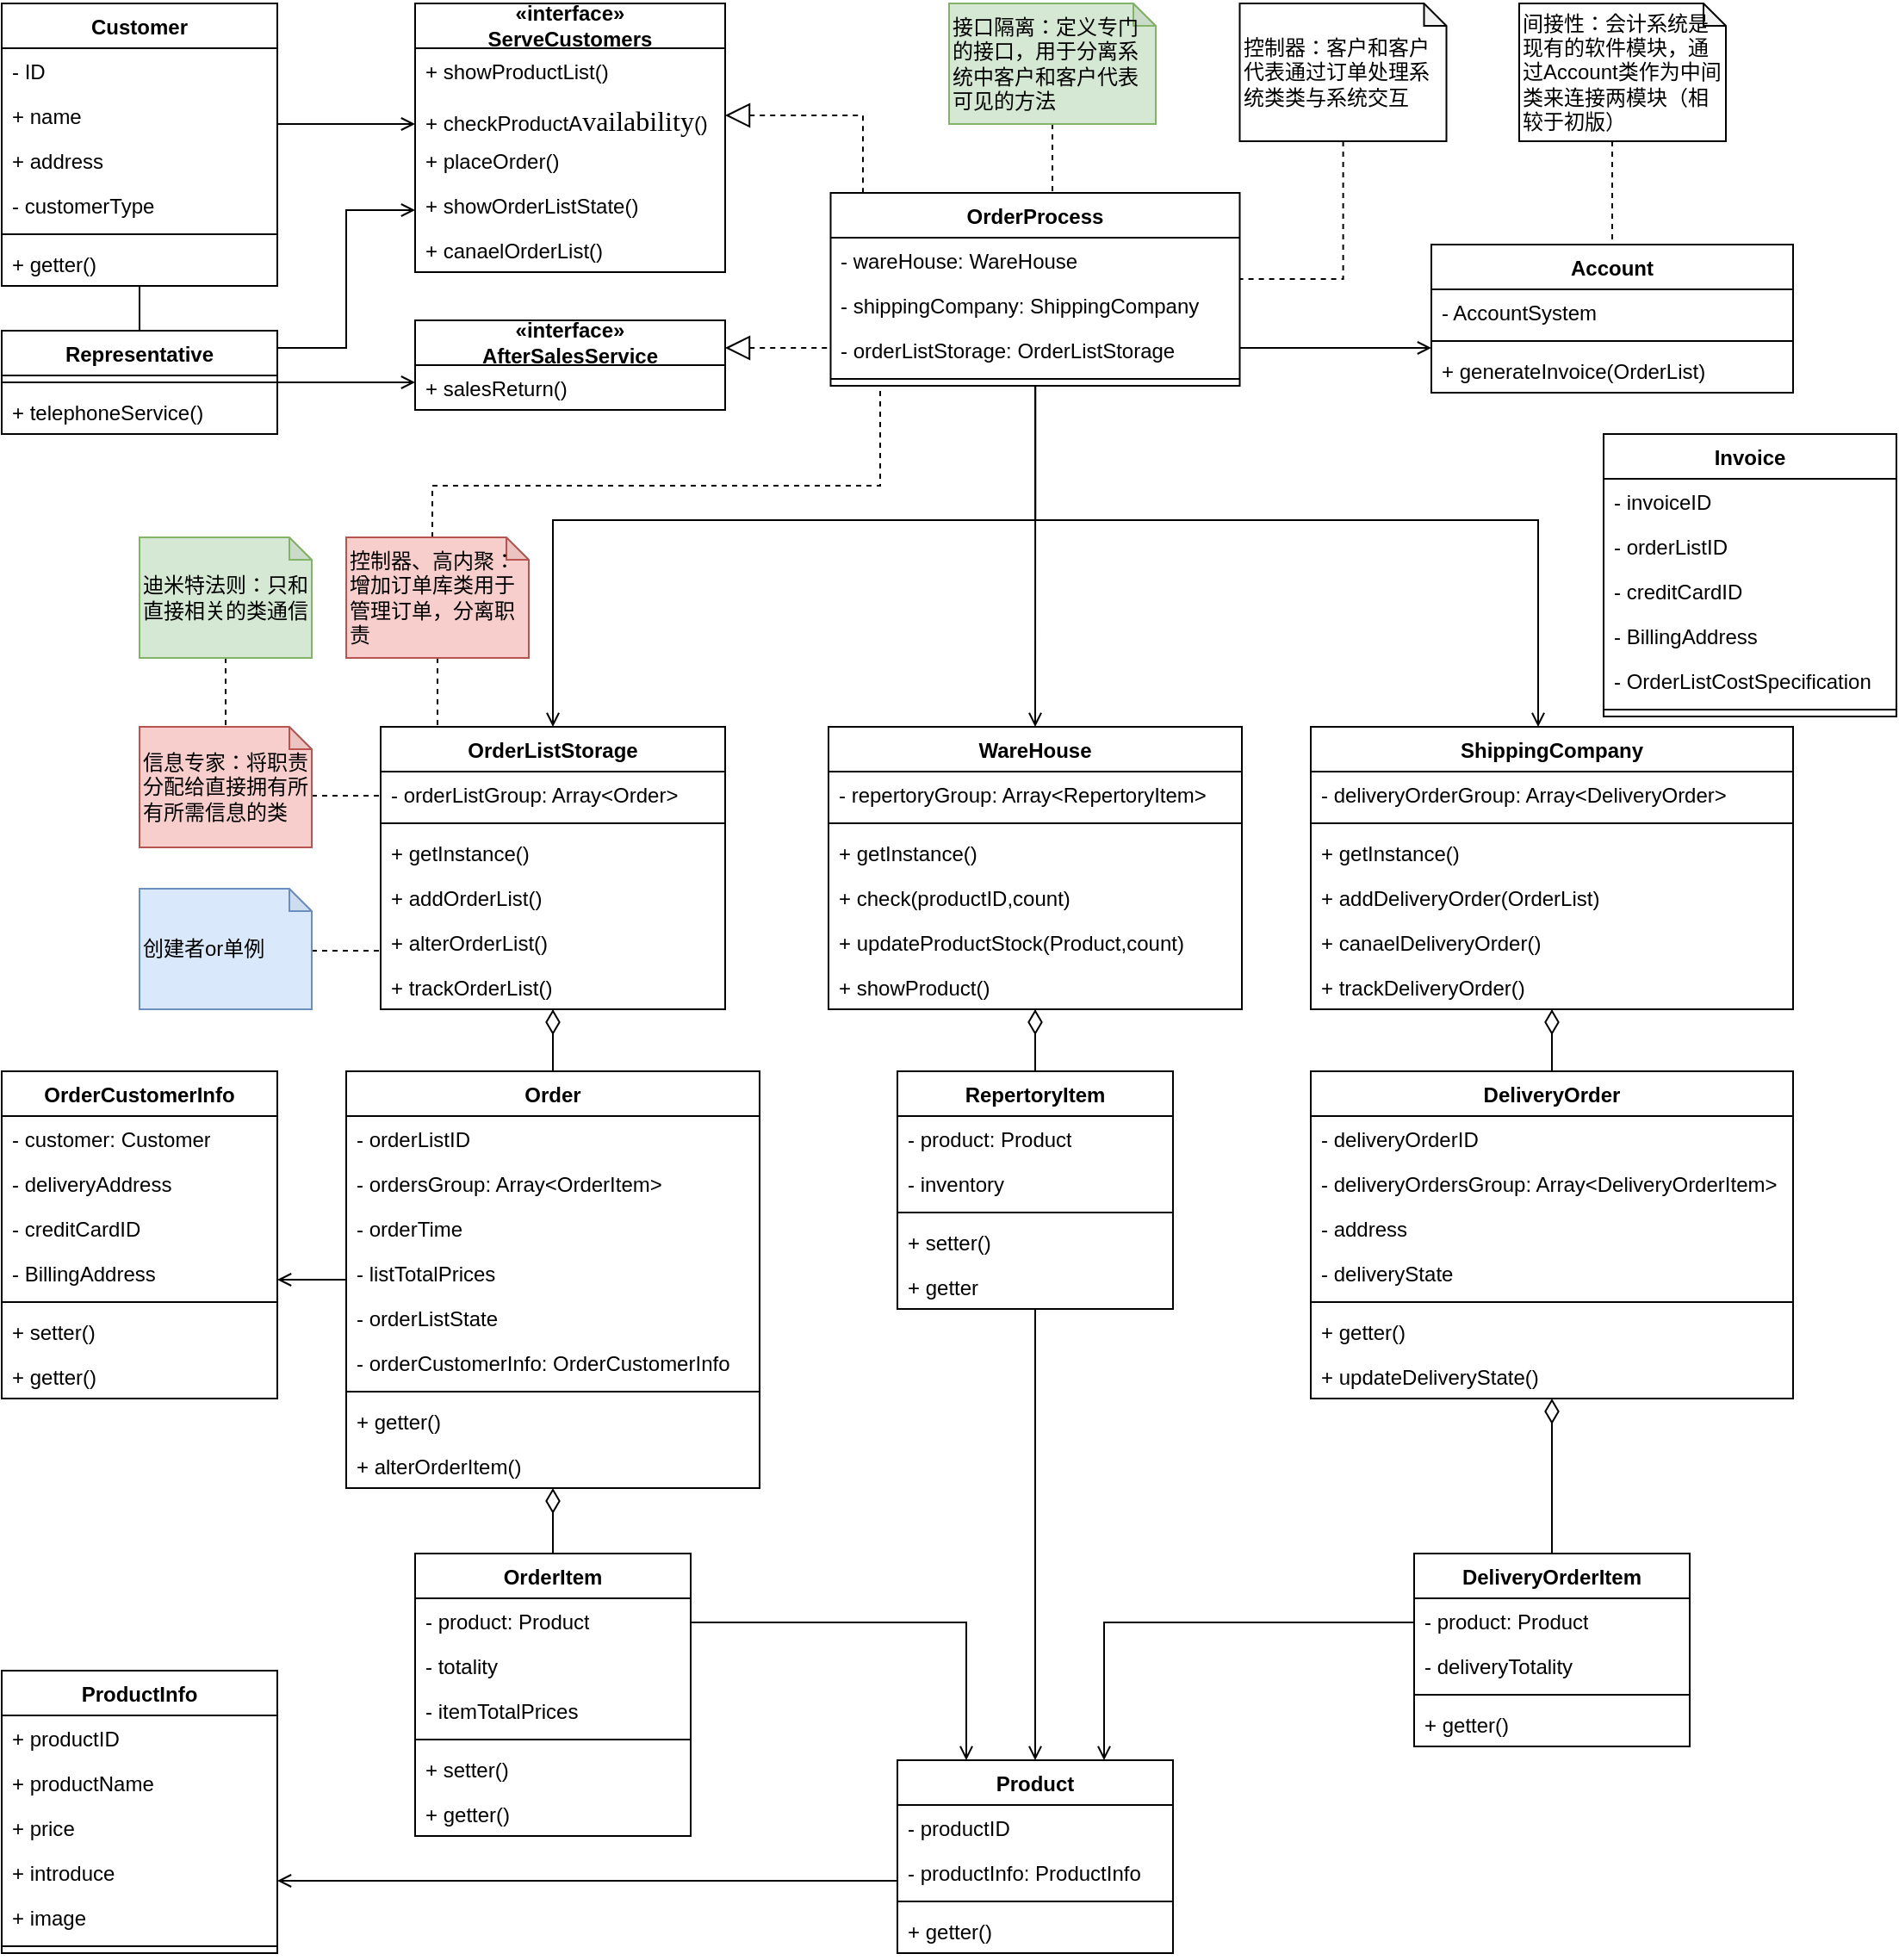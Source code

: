 <mxfile version="24.4.9" type="github">
  <diagram name="第 1 页" id="YoLmvKz0ONcq8kvsNemW">
    <mxGraphModel dx="1758" dy="1878" grid="1" gridSize="10" guides="1" tooltips="1" connect="1" arrows="1" fold="1" page="1" pageScale="1" pageWidth="827" pageHeight="1169" math="0" shadow="0">
      <root>
        <mxCell id="0" />
        <mxCell id="1" parent="0" />
        <mxCell id="kag4OPYqTZF7L1LVvonz-1" style="edgeStyle=orthogonalEdgeStyle;rounded=0;orthogonalLoop=1;jettySize=auto;html=1;endArrow=none;endFill=0;movable=1;resizable=1;rotatable=1;deletable=1;editable=1;locked=0;connectable=1;" parent="1" source="kag4OPYqTZF7L1LVvonz-3" target="kag4OPYqTZF7L1LVvonz-12" edge="1">
          <mxGeometry relative="1" as="geometry">
            <Array as="points">
              <mxPoint x="320" y="220" />
            </Array>
          </mxGeometry>
        </mxCell>
        <mxCell id="kag4OPYqTZF7L1LVvonz-2" style="edgeStyle=orthogonalEdgeStyle;rounded=0;orthogonalLoop=1;jettySize=auto;html=1;endArrow=open;endFill=0;movable=1;resizable=1;rotatable=1;deletable=1;editable=1;locked=0;connectable=1;" parent="1" source="kag4OPYqTZF7L1LVvonz-3" target="kag4OPYqTZF7L1LVvonz-122" edge="1">
          <mxGeometry relative="1" as="geometry">
            <Array as="points">
              <mxPoint x="470" y="70" />
              <mxPoint x="470" y="70" />
            </Array>
          </mxGeometry>
        </mxCell>
        <mxCell id="kag4OPYqTZF7L1LVvonz-3" value="Customer" style="swimlane;fontStyle=1;align=center;verticalAlign=top;childLayout=stackLayout;horizontal=1;startSize=26;horizontalStack=0;resizeParent=1;resizeParentMax=0;resizeLast=0;collapsible=1;marginBottom=0;whiteSpace=wrap;html=1;movable=1;resizable=1;rotatable=1;deletable=1;editable=1;locked=0;connectable=1;" parent="1" vertex="1">
          <mxGeometry x="240" width="160" height="164" as="geometry" />
        </mxCell>
        <mxCell id="kag4OPYqTZF7L1LVvonz-4" value="- ID" style="text;strokeColor=none;fillColor=none;align=left;verticalAlign=top;spacingLeft=4;spacingRight=4;overflow=hidden;rotatable=1;points=[[0,0.5],[1,0.5]];portConstraint=eastwest;whiteSpace=wrap;html=1;movable=1;resizable=1;deletable=1;editable=1;locked=0;connectable=1;" parent="kag4OPYqTZF7L1LVvonz-3" vertex="1">
          <mxGeometry y="26" width="160" height="26" as="geometry" />
        </mxCell>
        <mxCell id="kag4OPYqTZF7L1LVvonz-5" value="+ name" style="text;strokeColor=none;fillColor=none;align=left;verticalAlign=top;spacingLeft=4;spacingRight=4;overflow=hidden;rotatable=1;points=[[0,0.5],[1,0.5]];portConstraint=eastwest;whiteSpace=wrap;html=1;movable=1;resizable=1;deletable=1;editable=1;locked=0;connectable=1;" parent="kag4OPYqTZF7L1LVvonz-3" vertex="1">
          <mxGeometry y="52" width="160" height="26" as="geometry" />
        </mxCell>
        <mxCell id="kag4OPYqTZF7L1LVvonz-6" value="+ address" style="text;strokeColor=none;fillColor=none;align=left;verticalAlign=top;spacingLeft=4;spacingRight=4;overflow=hidden;rotatable=1;points=[[0,0.5],[1,0.5]];portConstraint=eastwest;whiteSpace=wrap;html=1;movable=1;resizable=1;deletable=1;editable=1;locked=0;connectable=1;" parent="kag4OPYqTZF7L1LVvonz-3" vertex="1">
          <mxGeometry y="78" width="160" height="26" as="geometry" />
        </mxCell>
        <mxCell id="kag4OPYqTZF7L1LVvonz-7" value="- customerType" style="text;strokeColor=none;fillColor=none;align=left;verticalAlign=top;spacingLeft=4;spacingRight=4;overflow=hidden;rotatable=1;points=[[0,0.5],[1,0.5]];portConstraint=eastwest;whiteSpace=wrap;html=1;movable=1;resizable=1;deletable=1;editable=1;locked=0;connectable=1;" parent="kag4OPYqTZF7L1LVvonz-3" vertex="1">
          <mxGeometry y="104" width="160" height="26" as="geometry" />
        </mxCell>
        <mxCell id="kag4OPYqTZF7L1LVvonz-8" value="" style="line;strokeWidth=1;fillColor=none;align=left;verticalAlign=middle;spacingTop=-1;spacingLeft=3;spacingRight=3;rotatable=1;labelPosition=right;points=[];portConstraint=eastwest;strokeColor=inherit;movable=1;resizable=1;deletable=1;editable=1;locked=0;connectable=1;" parent="kag4OPYqTZF7L1LVvonz-3" vertex="1">
          <mxGeometry y="130" width="160" height="8" as="geometry" />
        </mxCell>
        <mxCell id="kag4OPYqTZF7L1LVvonz-9" value="+ getter()" style="text;strokeColor=none;fillColor=none;align=left;verticalAlign=top;spacingLeft=4;spacingRight=4;overflow=hidden;rotatable=1;points=[[0,0.5],[1,0.5]];portConstraint=eastwest;whiteSpace=wrap;html=1;movable=1;resizable=1;deletable=1;editable=1;locked=0;connectable=1;" parent="kag4OPYqTZF7L1LVvonz-3" vertex="1">
          <mxGeometry y="138" width="160" height="26" as="geometry" />
        </mxCell>
        <mxCell id="kag4OPYqTZF7L1LVvonz-10" style="edgeStyle=orthogonalEdgeStyle;rounded=0;orthogonalLoop=1;jettySize=auto;html=1;endArrow=open;endFill=0;movable=1;resizable=1;rotatable=1;deletable=1;editable=1;locked=0;connectable=1;" parent="1" source="kag4OPYqTZF7L1LVvonz-12" target="kag4OPYqTZF7L1LVvonz-122" edge="1">
          <mxGeometry relative="1" as="geometry">
            <Array as="points">
              <mxPoint x="440" y="200" />
              <mxPoint x="440" y="120" />
            </Array>
          </mxGeometry>
        </mxCell>
        <mxCell id="kag4OPYqTZF7L1LVvonz-11" style="edgeStyle=orthogonalEdgeStyle;rounded=0;orthogonalLoop=1;jettySize=auto;html=1;endArrow=open;endFill=0;movable=1;resizable=1;rotatable=1;deletable=1;editable=1;locked=0;connectable=1;" parent="1" source="kag4OPYqTZF7L1LVvonz-12" target="kag4OPYqTZF7L1LVvonz-129" edge="1">
          <mxGeometry relative="1" as="geometry">
            <Array as="points">
              <mxPoint x="440" y="220" />
              <mxPoint x="440" y="220" />
            </Array>
          </mxGeometry>
        </mxCell>
        <mxCell id="kag4OPYqTZF7L1LVvonz-12" value="Representative" style="swimlane;fontStyle=1;align=center;verticalAlign=top;childLayout=stackLayout;horizontal=1;startSize=26;horizontalStack=0;resizeParent=1;resizeParentMax=0;resizeLast=0;collapsible=1;marginBottom=0;whiteSpace=wrap;html=1;movable=1;resizable=1;rotatable=1;deletable=1;editable=1;locked=0;connectable=1;" parent="1" vertex="1">
          <mxGeometry x="240" y="190" width="160" height="60" as="geometry" />
        </mxCell>
        <mxCell id="kag4OPYqTZF7L1LVvonz-13" value="" style="line;strokeWidth=1;fillColor=none;align=left;verticalAlign=middle;spacingTop=-1;spacingLeft=3;spacingRight=3;rotatable=1;labelPosition=right;points=[];portConstraint=eastwest;strokeColor=inherit;movable=1;resizable=1;deletable=1;editable=1;locked=0;connectable=1;" parent="kag4OPYqTZF7L1LVvonz-12" vertex="1">
          <mxGeometry y="26" width="160" height="8" as="geometry" />
        </mxCell>
        <mxCell id="kag4OPYqTZF7L1LVvonz-14" value="+ telephoneService()" style="text;strokeColor=none;fillColor=none;align=left;verticalAlign=top;spacingLeft=4;spacingRight=4;overflow=hidden;rotatable=1;points=[[0,0.5],[1,0.5]];portConstraint=eastwest;whiteSpace=wrap;html=1;movable=1;resizable=1;deletable=1;editable=1;locked=0;connectable=1;" parent="kag4OPYqTZF7L1LVvonz-12" vertex="1">
          <mxGeometry y="34" width="160" height="26" as="geometry" />
        </mxCell>
        <mxCell id="kag4OPYqTZF7L1LVvonz-15" style="edgeStyle=orthogonalEdgeStyle;rounded=0;orthogonalLoop=1;jettySize=auto;html=1;endArrow=open;endFill=0;startSize=6;endSize=6;movable=1;resizable=1;rotatable=1;deletable=1;editable=1;locked=0;connectable=1;" parent="1" source="kag4OPYqTZF7L1LVvonz-16" target="kag4OPYqTZF7L1LVvonz-21" edge="1">
          <mxGeometry relative="1" as="geometry">
            <mxPoint x="770" y="416" as="targetPoint" />
            <Array as="points">
              <mxPoint x="580" y="1090" />
              <mxPoint x="580" y="1090" />
            </Array>
          </mxGeometry>
        </mxCell>
        <mxCell id="kag4OPYqTZF7L1LVvonz-16" value="Product" style="swimlane;fontStyle=1;align=center;verticalAlign=top;childLayout=stackLayout;horizontal=1;startSize=26;horizontalStack=0;resizeParent=1;resizeParentMax=0;resizeLast=0;collapsible=1;marginBottom=0;whiteSpace=wrap;html=1;movable=1;resizable=1;rotatable=1;deletable=1;editable=1;locked=0;connectable=1;" parent="1" vertex="1">
          <mxGeometry x="760" y="1020" width="160" height="112" as="geometry" />
        </mxCell>
        <mxCell id="kag4OPYqTZF7L1LVvonz-17" value="- productID" style="text;strokeColor=none;fillColor=none;align=left;verticalAlign=top;spacingLeft=4;spacingRight=4;overflow=hidden;rotatable=1;points=[[0,0.5],[1,0.5]];portConstraint=eastwest;whiteSpace=wrap;html=1;movable=1;resizable=1;deletable=1;editable=1;locked=0;connectable=1;" parent="kag4OPYqTZF7L1LVvonz-16" vertex="1">
          <mxGeometry y="26" width="160" height="26" as="geometry" />
        </mxCell>
        <mxCell id="kag4OPYqTZF7L1LVvonz-18" value="- productInfo: ProductInfo" style="text;strokeColor=none;fillColor=none;align=left;verticalAlign=top;spacingLeft=4;spacingRight=4;overflow=hidden;rotatable=1;points=[[0,0.5],[1,0.5]];portConstraint=eastwest;whiteSpace=wrap;html=1;movable=1;resizable=1;deletable=1;editable=1;locked=0;connectable=1;" parent="kag4OPYqTZF7L1LVvonz-16" vertex="1">
          <mxGeometry y="52" width="160" height="26" as="geometry" />
        </mxCell>
        <mxCell id="kag4OPYqTZF7L1LVvonz-19" value="" style="line;strokeWidth=1;fillColor=none;align=left;verticalAlign=middle;spacingTop=-1;spacingLeft=3;spacingRight=3;rotatable=1;labelPosition=right;points=[];portConstraint=eastwest;strokeColor=inherit;movable=1;resizable=1;deletable=1;editable=1;locked=0;connectable=1;" parent="kag4OPYqTZF7L1LVvonz-16" vertex="1">
          <mxGeometry y="78" width="160" height="8" as="geometry" />
        </mxCell>
        <mxCell id="kag4OPYqTZF7L1LVvonz-20" value="+ getter()" style="text;strokeColor=none;fillColor=none;align=left;verticalAlign=top;spacingLeft=4;spacingRight=4;overflow=hidden;rotatable=1;points=[[0,0.5],[1,0.5]];portConstraint=eastwest;whiteSpace=wrap;html=1;movable=1;resizable=1;deletable=1;editable=1;locked=0;connectable=1;" parent="kag4OPYqTZF7L1LVvonz-16" vertex="1">
          <mxGeometry y="86" width="160" height="26" as="geometry" />
        </mxCell>
        <mxCell id="kag4OPYqTZF7L1LVvonz-21" value="&lt;div style=&quot;text-align: left;&quot;&gt;&lt;span style=&quot;background-color: initial;&quot;&gt;ProductInfo&lt;/span&gt;&lt;/div&gt;" style="swimlane;fontStyle=1;align=center;verticalAlign=top;childLayout=stackLayout;horizontal=1;startSize=26;horizontalStack=0;resizeParent=1;resizeParentMax=0;resizeLast=0;collapsible=1;marginBottom=0;whiteSpace=wrap;html=1;movable=1;resizable=1;rotatable=1;deletable=1;editable=1;locked=0;connectable=1;" parent="1" vertex="1">
          <mxGeometry x="240" y="968" width="160" height="164" as="geometry" />
        </mxCell>
        <mxCell id="kag4OPYqTZF7L1LVvonz-22" value="+ productID" style="text;strokeColor=none;fillColor=none;align=left;verticalAlign=top;spacingLeft=4;spacingRight=4;overflow=hidden;rotatable=1;points=[[0,0.5],[1,0.5]];portConstraint=eastwest;whiteSpace=wrap;html=1;movable=1;resizable=1;deletable=1;editable=1;locked=0;connectable=1;" parent="kag4OPYqTZF7L1LVvonz-21" vertex="1">
          <mxGeometry y="26" width="160" height="26" as="geometry" />
        </mxCell>
        <mxCell id="kag4OPYqTZF7L1LVvonz-23" value="+ productName" style="text;strokeColor=none;fillColor=none;align=left;verticalAlign=top;spacingLeft=4;spacingRight=4;overflow=hidden;rotatable=1;points=[[0,0.5],[1,0.5]];portConstraint=eastwest;whiteSpace=wrap;html=1;movable=1;resizable=1;deletable=1;editable=1;locked=0;connectable=1;" parent="kag4OPYqTZF7L1LVvonz-21" vertex="1">
          <mxGeometry y="52" width="160" height="26" as="geometry" />
        </mxCell>
        <mxCell id="kag4OPYqTZF7L1LVvonz-24" value="+ pric&lt;span style=&quot;background-color: initial;&quot;&gt;e&lt;/span&gt;" style="text;strokeColor=none;fillColor=none;align=left;verticalAlign=top;spacingLeft=4;spacingRight=4;overflow=hidden;rotatable=1;points=[[0,0.5],[1,0.5]];portConstraint=eastwest;whiteSpace=wrap;html=1;movable=1;resizable=1;deletable=1;editable=1;locked=0;connectable=1;" parent="kag4OPYqTZF7L1LVvonz-21" vertex="1">
          <mxGeometry y="78" width="160" height="26" as="geometry" />
        </mxCell>
        <mxCell id="kag4OPYqTZF7L1LVvonz-25" value="+ introduce" style="text;strokeColor=none;fillColor=none;align=left;verticalAlign=top;spacingLeft=4;spacingRight=4;overflow=hidden;rotatable=1;points=[[0,0.5],[1,0.5]];portConstraint=eastwest;whiteSpace=wrap;html=1;movable=1;resizable=1;deletable=1;editable=1;locked=0;connectable=1;" parent="kag4OPYqTZF7L1LVvonz-21" vertex="1">
          <mxGeometry y="104" width="160" height="26" as="geometry" />
        </mxCell>
        <mxCell id="kag4OPYqTZF7L1LVvonz-26" value="+ image" style="text;strokeColor=none;fillColor=none;align=left;verticalAlign=top;spacingLeft=4;spacingRight=4;overflow=hidden;rotatable=1;points=[[0,0.5],[1,0.5]];portConstraint=eastwest;whiteSpace=wrap;html=1;movable=1;resizable=1;deletable=1;editable=1;locked=0;connectable=1;" parent="kag4OPYqTZF7L1LVvonz-21" vertex="1">
          <mxGeometry y="130" width="160" height="26" as="geometry" />
        </mxCell>
        <mxCell id="kag4OPYqTZF7L1LVvonz-27" value="" style="line;strokeWidth=1;fillColor=none;align=left;verticalAlign=middle;spacingTop=-1;spacingLeft=3;spacingRight=3;rotatable=1;labelPosition=right;points=[];portConstraint=eastwest;strokeColor=inherit;movable=1;resizable=1;deletable=1;editable=1;locked=0;connectable=1;" parent="kag4OPYqTZF7L1LVvonz-21" vertex="1">
          <mxGeometry y="156" width="160" height="8" as="geometry" />
        </mxCell>
        <mxCell id="kag4OPYqTZF7L1LVvonz-28" style="edgeStyle=orthogonalEdgeStyle;rounded=0;orthogonalLoop=1;jettySize=auto;html=1;entryX=0.5;entryY=0;entryDx=0;entryDy=0;endArrow=none;endFill=0;startArrow=diamondThin;startFill=0;targetPerimeterSpacing=0;sourcePerimeterSpacing=0;endSize=6;startSize=12;movable=1;resizable=1;rotatable=1;deletable=1;editable=1;locked=0;connectable=1;" parent="1" source="kag4OPYqTZF7L1LVvonz-30" target="kag4OPYqTZF7L1LVvonz-41" edge="1">
          <mxGeometry relative="1" as="geometry" />
        </mxCell>
        <mxCell id="kag4OPYqTZF7L1LVvonz-29" style="edgeStyle=orthogonalEdgeStyle;rounded=0;orthogonalLoop=1;jettySize=auto;html=1;endArrow=open;endFill=0;movable=1;resizable=1;rotatable=1;deletable=1;editable=1;locked=0;connectable=1;" parent="1" source="kag4OPYqTZF7L1LVvonz-30" target="kag4OPYqTZF7L1LVvonz-48" edge="1">
          <mxGeometry relative="1" as="geometry">
            <Array as="points">
              <mxPoint x="440" y="715" />
              <mxPoint x="440" y="715" />
            </Array>
          </mxGeometry>
        </mxCell>
        <mxCell id="kag4OPYqTZF7L1LVvonz-30" value="Order" style="swimlane;fontStyle=1;align=center;verticalAlign=top;childLayout=stackLayout;horizontal=1;startSize=26;horizontalStack=0;resizeParent=1;resizeParentMax=0;resizeLast=0;collapsible=1;marginBottom=0;whiteSpace=wrap;html=1;movable=1;resizable=1;rotatable=1;deletable=1;editable=1;locked=0;connectable=1;" parent="1" vertex="1">
          <mxGeometry x="440" y="620" width="240" height="242" as="geometry" />
        </mxCell>
        <mxCell id="kag4OPYqTZF7L1LVvonz-31" value="- orderListID" style="text;strokeColor=none;fillColor=none;align=left;verticalAlign=top;spacingLeft=4;spacingRight=4;overflow=hidden;rotatable=1;points=[[0,0.5],[1,0.5]];portConstraint=eastwest;whiteSpace=wrap;html=1;movable=1;resizable=1;deletable=1;editable=1;locked=0;connectable=1;" parent="kag4OPYqTZF7L1LVvonz-30" vertex="1">
          <mxGeometry y="26" width="240" height="26" as="geometry" />
        </mxCell>
        <mxCell id="kag4OPYqTZF7L1LVvonz-32" value="- ordersGroup: Array&amp;lt;OrderItem&amp;gt;" style="text;strokeColor=none;fillColor=none;align=left;verticalAlign=top;spacingLeft=4;spacingRight=4;overflow=hidden;rotatable=1;points=[[0,0.5],[1,0.5]];portConstraint=eastwest;whiteSpace=wrap;html=1;movable=1;resizable=1;deletable=1;editable=1;locked=0;connectable=1;" parent="kag4OPYqTZF7L1LVvonz-30" vertex="1">
          <mxGeometry y="52" width="240" height="26" as="geometry" />
        </mxCell>
        <mxCell id="kag4OPYqTZF7L1LVvonz-33" value="- orderTime" style="text;strokeColor=none;fillColor=none;align=left;verticalAlign=top;spacingLeft=4;spacingRight=4;overflow=hidden;rotatable=1;points=[[0,0.5],[1,0.5]];portConstraint=eastwest;whiteSpace=wrap;html=1;movable=1;resizable=1;deletable=1;editable=1;locked=0;connectable=1;" parent="kag4OPYqTZF7L1LVvonz-30" vertex="1">
          <mxGeometry y="78" width="240" height="26" as="geometry" />
        </mxCell>
        <mxCell id="kag4OPYqTZF7L1LVvonz-34" value="- listTotalPrices" style="text;strokeColor=none;fillColor=none;align=left;verticalAlign=top;spacingLeft=4;spacingRight=4;overflow=hidden;rotatable=1;points=[[0,0.5],[1,0.5]];portConstraint=eastwest;whiteSpace=wrap;html=1;movable=1;resizable=1;deletable=1;editable=1;locked=0;connectable=1;" parent="kag4OPYqTZF7L1LVvonz-30" vertex="1">
          <mxGeometry y="104" width="240" height="26" as="geometry" />
        </mxCell>
        <mxCell id="kag4OPYqTZF7L1LVvonz-35" value="- orderListState" style="text;strokeColor=none;fillColor=none;align=left;verticalAlign=top;spacingLeft=4;spacingRight=4;overflow=hidden;rotatable=1;points=[[0,0.5],[1,0.5]];portConstraint=eastwest;whiteSpace=wrap;html=1;movable=1;resizable=1;deletable=1;editable=1;locked=0;connectable=1;" parent="kag4OPYqTZF7L1LVvonz-30" vertex="1">
          <mxGeometry y="130" width="240" height="26" as="geometry" />
        </mxCell>
        <mxCell id="kag4OPYqTZF7L1LVvonz-36" value="- orderCustomerInfo: OrderCustomerInfo" style="text;strokeColor=none;fillColor=none;align=left;verticalAlign=top;spacingLeft=4;spacingRight=4;overflow=hidden;rotatable=1;points=[[0,0.5],[1,0.5]];portConstraint=eastwest;whiteSpace=wrap;html=1;movable=1;resizable=1;deletable=1;editable=1;locked=0;connectable=1;" parent="kag4OPYqTZF7L1LVvonz-30" vertex="1">
          <mxGeometry y="156" width="240" height="26" as="geometry" />
        </mxCell>
        <mxCell id="kag4OPYqTZF7L1LVvonz-37" value="" style="line;strokeWidth=1;fillColor=none;align=left;verticalAlign=middle;spacingTop=-1;spacingLeft=3;spacingRight=3;rotatable=1;labelPosition=right;points=[];portConstraint=eastwest;strokeColor=inherit;movable=1;resizable=1;deletable=1;editable=1;locked=0;connectable=1;" parent="kag4OPYqTZF7L1LVvonz-30" vertex="1">
          <mxGeometry y="182" width="240" height="8" as="geometry" />
        </mxCell>
        <mxCell id="kag4OPYqTZF7L1LVvonz-38" value="+ getter()" style="text;strokeColor=none;fillColor=none;align=left;verticalAlign=top;spacingLeft=4;spacingRight=4;overflow=hidden;rotatable=1;points=[[0,0.5],[1,0.5]];portConstraint=eastwest;whiteSpace=wrap;html=1;movable=1;resizable=1;deletable=1;editable=1;locked=0;connectable=1;" parent="kag4OPYqTZF7L1LVvonz-30" vertex="1">
          <mxGeometry y="190" width="240" height="26" as="geometry" />
        </mxCell>
        <mxCell id="kag4OPYqTZF7L1LVvonz-39" value="+ alterOrderItem()" style="text;strokeColor=none;fillColor=none;align=left;verticalAlign=top;spacingLeft=4;spacingRight=4;overflow=hidden;rotatable=1;points=[[0,0.5],[1,0.5]];portConstraint=eastwest;whiteSpace=wrap;html=1;movable=1;resizable=1;deletable=1;editable=1;locked=0;connectable=1;" parent="kag4OPYqTZF7L1LVvonz-30" vertex="1">
          <mxGeometry y="216" width="240" height="26" as="geometry" />
        </mxCell>
        <mxCell id="kag4OPYqTZF7L1LVvonz-40" style="edgeStyle=orthogonalEdgeStyle;rounded=0;orthogonalLoop=1;jettySize=auto;html=1;endArrow=open;endFill=0;movable=1;resizable=1;rotatable=1;deletable=1;editable=1;locked=0;connectable=1;" parent="1" source="kag4OPYqTZF7L1LVvonz-41" target="kag4OPYqTZF7L1LVvonz-16" edge="1">
          <mxGeometry relative="1" as="geometry">
            <Array as="points">
              <mxPoint x="800" y="940" />
            </Array>
          </mxGeometry>
        </mxCell>
        <mxCell id="kag4OPYqTZF7L1LVvonz-41" value="OrderItem" style="swimlane;fontStyle=1;align=center;verticalAlign=top;childLayout=stackLayout;horizontal=1;startSize=26;horizontalStack=0;resizeParent=1;resizeParentMax=0;resizeLast=0;collapsible=1;marginBottom=0;whiteSpace=wrap;html=1;movable=1;resizable=1;rotatable=1;deletable=1;editable=1;locked=0;connectable=1;" parent="1" vertex="1">
          <mxGeometry x="480" y="900" width="160" height="164" as="geometry" />
        </mxCell>
        <mxCell id="kag4OPYqTZF7L1LVvonz-42" value="- product: Product" style="text;strokeColor=none;fillColor=none;align=left;verticalAlign=top;spacingLeft=4;spacingRight=4;overflow=hidden;rotatable=1;points=[[0,0.5],[1,0.5]];portConstraint=eastwest;whiteSpace=wrap;html=1;movable=1;resizable=1;deletable=1;editable=1;locked=0;connectable=1;" parent="kag4OPYqTZF7L1LVvonz-41" vertex="1">
          <mxGeometry y="26" width="160" height="26" as="geometry" />
        </mxCell>
        <mxCell id="kag4OPYqTZF7L1LVvonz-43" value="-&amp;nbsp;totality" style="text;strokeColor=none;fillColor=none;align=left;verticalAlign=top;spacingLeft=4;spacingRight=4;overflow=hidden;rotatable=1;points=[[0,0.5],[1,0.5]];portConstraint=eastwest;whiteSpace=wrap;html=1;movable=1;resizable=1;deletable=1;editable=1;locked=0;connectable=1;" parent="kag4OPYqTZF7L1LVvonz-41" vertex="1">
          <mxGeometry y="52" width="160" height="26" as="geometry" />
        </mxCell>
        <mxCell id="kag4OPYqTZF7L1LVvonz-44" value="- itemTotalPrices" style="text;strokeColor=none;fillColor=none;align=left;verticalAlign=top;spacingLeft=4;spacingRight=4;overflow=hidden;rotatable=1;points=[[0,0.5],[1,0.5]];portConstraint=eastwest;whiteSpace=wrap;html=1;movable=1;resizable=1;deletable=1;editable=1;locked=0;connectable=1;" parent="kag4OPYqTZF7L1LVvonz-41" vertex="1">
          <mxGeometry y="78" width="160" height="26" as="geometry" />
        </mxCell>
        <mxCell id="kag4OPYqTZF7L1LVvonz-45" value="" style="line;strokeWidth=1;fillColor=none;align=left;verticalAlign=middle;spacingTop=-1;spacingLeft=3;spacingRight=3;rotatable=1;labelPosition=right;points=[];portConstraint=eastwest;strokeColor=inherit;movable=1;resizable=1;deletable=1;editable=1;locked=0;connectable=1;" parent="kag4OPYqTZF7L1LVvonz-41" vertex="1">
          <mxGeometry y="104" width="160" height="8" as="geometry" />
        </mxCell>
        <mxCell id="kag4OPYqTZF7L1LVvonz-46" value="+ setter()" style="text;strokeColor=none;fillColor=none;align=left;verticalAlign=top;spacingLeft=4;spacingRight=4;overflow=hidden;rotatable=1;points=[[0,0.5],[1,0.5]];portConstraint=eastwest;whiteSpace=wrap;html=1;movable=1;resizable=1;deletable=1;editable=1;locked=0;connectable=1;" parent="kag4OPYqTZF7L1LVvonz-41" vertex="1">
          <mxGeometry y="112" width="160" height="26" as="geometry" />
        </mxCell>
        <mxCell id="kag4OPYqTZF7L1LVvonz-47" value="+ getter()" style="text;strokeColor=none;fillColor=none;align=left;verticalAlign=top;spacingLeft=4;spacingRight=4;overflow=hidden;rotatable=1;points=[[0,0.5],[1,0.5]];portConstraint=eastwest;whiteSpace=wrap;html=1;movable=1;resizable=1;deletable=1;editable=1;locked=0;connectable=1;" parent="kag4OPYqTZF7L1LVvonz-41" vertex="1">
          <mxGeometry y="138" width="160" height="26" as="geometry" />
        </mxCell>
        <mxCell id="kag4OPYqTZF7L1LVvonz-48" value="&lt;span style=&quot;text-align: left;&quot;&gt;OrderCustomerInfo&lt;/span&gt;" style="swimlane;fontStyle=1;align=center;verticalAlign=top;childLayout=stackLayout;horizontal=1;startSize=26;horizontalStack=0;resizeParent=1;resizeParentMax=0;resizeLast=0;collapsible=1;marginBottom=0;whiteSpace=wrap;html=1;movable=1;resizable=1;rotatable=1;deletable=1;editable=1;locked=0;connectable=1;" parent="1" vertex="1">
          <mxGeometry x="240" y="620" width="160" height="190" as="geometry" />
        </mxCell>
        <mxCell id="kag4OPYqTZF7L1LVvonz-49" value="- customer: Customer" style="text;strokeColor=none;fillColor=none;align=left;verticalAlign=top;spacingLeft=4;spacingRight=4;overflow=hidden;rotatable=1;points=[[0,0.5],[1,0.5]];portConstraint=eastwest;whiteSpace=wrap;html=1;movable=1;resizable=1;deletable=1;editable=1;locked=0;connectable=1;" parent="kag4OPYqTZF7L1LVvonz-48" vertex="1">
          <mxGeometry y="26" width="160" height="26" as="geometry" />
        </mxCell>
        <mxCell id="kag4OPYqTZF7L1LVvonz-50" value="- deliveryAddress" style="text;strokeColor=none;fillColor=none;align=left;verticalAlign=top;spacingLeft=4;spacingRight=4;overflow=hidden;rotatable=1;points=[[0,0.5],[1,0.5]];portConstraint=eastwest;whiteSpace=wrap;html=1;movable=1;resizable=1;deletable=1;editable=1;locked=0;connectable=1;" parent="kag4OPYqTZF7L1LVvonz-48" vertex="1">
          <mxGeometry y="52" width="160" height="26" as="geometry" />
        </mxCell>
        <mxCell id="kag4OPYqTZF7L1LVvonz-51" value="- creditCardID" style="text;strokeColor=none;fillColor=none;align=left;verticalAlign=top;spacingLeft=4;spacingRight=4;overflow=hidden;rotatable=1;points=[[0,0.5],[1,0.5]];portConstraint=eastwest;whiteSpace=wrap;html=1;movable=1;resizable=1;deletable=1;editable=1;locked=0;connectable=1;" parent="kag4OPYqTZF7L1LVvonz-48" vertex="1">
          <mxGeometry y="78" width="160" height="26" as="geometry" />
        </mxCell>
        <mxCell id="kag4OPYqTZF7L1LVvonz-52" value="- BillingAddress" style="text;strokeColor=none;fillColor=none;align=left;verticalAlign=top;spacingLeft=4;spacingRight=4;overflow=hidden;rotatable=1;points=[[0,0.5],[1,0.5]];portConstraint=eastwest;whiteSpace=wrap;html=1;movable=1;resizable=1;deletable=1;editable=1;locked=0;connectable=1;" parent="kag4OPYqTZF7L1LVvonz-48" vertex="1">
          <mxGeometry y="104" width="160" height="26" as="geometry" />
        </mxCell>
        <mxCell id="kag4OPYqTZF7L1LVvonz-53" value="" style="line;strokeWidth=1;fillColor=none;align=left;verticalAlign=middle;spacingTop=-1;spacingLeft=3;spacingRight=3;rotatable=1;labelPosition=right;points=[];portConstraint=eastwest;strokeColor=inherit;movable=1;resizable=1;deletable=1;editable=1;locked=0;connectable=1;" parent="kag4OPYqTZF7L1LVvonz-48" vertex="1">
          <mxGeometry y="130" width="160" height="8" as="geometry" />
        </mxCell>
        <mxCell id="kag4OPYqTZF7L1LVvonz-54" value="+ setter()" style="text;strokeColor=none;fillColor=none;align=left;verticalAlign=top;spacingLeft=4;spacingRight=4;overflow=hidden;rotatable=1;points=[[0,0.5],[1,0.5]];portConstraint=eastwest;whiteSpace=wrap;html=1;movable=1;resizable=1;deletable=1;editable=1;locked=0;connectable=1;" parent="kag4OPYqTZF7L1LVvonz-48" vertex="1">
          <mxGeometry y="138" width="160" height="26" as="geometry" />
        </mxCell>
        <mxCell id="kag4OPYqTZF7L1LVvonz-55" value="+ getter()" style="text;strokeColor=none;fillColor=none;align=left;verticalAlign=top;spacingLeft=4;spacingRight=4;overflow=hidden;rotatable=1;points=[[0,0.5],[1,0.5]];portConstraint=eastwest;whiteSpace=wrap;html=1;movable=1;resizable=1;deletable=1;editable=1;locked=0;connectable=1;" parent="kag4OPYqTZF7L1LVvonz-48" vertex="1">
          <mxGeometry y="164" width="160" height="26" as="geometry" />
        </mxCell>
        <mxCell id="kag4OPYqTZF7L1LVvonz-56" style="edgeStyle=orthogonalEdgeStyle;rounded=0;orthogonalLoop=1;jettySize=auto;html=1;endArrow=none;endFill=0;entryX=0.5;entryY=0;entryDx=0;entryDy=0;startArrow=diamondThin;startFill=0;startSize=12;movable=1;resizable=1;rotatable=1;deletable=1;editable=1;locked=0;connectable=1;" parent="1" source="kag4OPYqTZF7L1LVvonz-57" target="kag4OPYqTZF7L1LVvonz-63" edge="1">
          <mxGeometry relative="1" as="geometry">
            <Array as="points">
              <mxPoint x="840" y="580" />
              <mxPoint x="840" y="580" />
            </Array>
          </mxGeometry>
        </mxCell>
        <mxCell id="kag4OPYqTZF7L1LVvonz-57" value="WareHouse" style="swimlane;fontStyle=1;align=center;verticalAlign=top;childLayout=stackLayout;horizontal=1;startSize=26;horizontalStack=0;resizeParent=1;resizeParentMax=0;resizeLast=0;collapsible=1;marginBottom=0;whiteSpace=wrap;html=1;movable=1;resizable=1;rotatable=1;deletable=1;editable=1;locked=0;connectable=1;" parent="1" vertex="1">
          <mxGeometry x="720" y="420" width="240" height="164" as="geometry" />
        </mxCell>
        <mxCell id="kag4OPYqTZF7L1LVvonz-58" value="- repertoryGroup: Array&amp;lt;RepertoryItem&amp;gt;&amp;nbsp;" style="text;strokeColor=none;fillColor=none;align=left;verticalAlign=top;spacingLeft=4;spacingRight=4;overflow=hidden;rotatable=1;points=[[0,0.5],[1,0.5]];portConstraint=eastwest;whiteSpace=wrap;html=1;movable=1;resizable=1;deletable=1;editable=1;locked=0;connectable=1;" parent="kag4OPYqTZF7L1LVvonz-57" vertex="1">
          <mxGeometry y="26" width="240" height="26" as="geometry" />
        </mxCell>
        <mxCell id="kag4OPYqTZF7L1LVvonz-59" value="" style="line;strokeWidth=1;fillColor=none;align=left;verticalAlign=middle;spacingTop=-1;spacingLeft=3;spacingRight=3;rotatable=1;labelPosition=right;points=[];portConstraint=eastwest;strokeColor=inherit;movable=1;resizable=1;deletable=1;editable=1;locked=0;connectable=1;" parent="kag4OPYqTZF7L1LVvonz-57" vertex="1">
          <mxGeometry y="52" width="240" height="8" as="geometry" />
        </mxCell>
        <mxCell id="kag4OPYqTZF7L1LVvonz-137" value="+ getInstance()" style="text;strokeColor=none;fillColor=none;align=left;verticalAlign=top;spacingLeft=4;spacingRight=4;overflow=hidden;rotatable=0;points=[[0,0.5],[1,0.5]];portConstraint=eastwest;whiteSpace=wrap;html=1;" parent="kag4OPYqTZF7L1LVvonz-57" vertex="1">
          <mxGeometry y="60" width="240" height="26" as="geometry" />
        </mxCell>
        <mxCell id="kag4OPYqTZF7L1LVvonz-60" value="+ check(productID,count)" style="text;strokeColor=none;fillColor=none;align=left;verticalAlign=top;spacingLeft=4;spacingRight=4;overflow=hidden;rotatable=1;points=[[0,0.5],[1,0.5]];portConstraint=eastwest;whiteSpace=wrap;html=1;movable=1;resizable=1;deletable=1;editable=1;locked=0;connectable=1;" parent="kag4OPYqTZF7L1LVvonz-57" vertex="1">
          <mxGeometry y="86" width="240" height="26" as="geometry" />
        </mxCell>
        <mxCell id="kag4OPYqTZF7L1LVvonz-61" value="+ updateProductStock(Product,count)" style="text;strokeColor=none;fillColor=none;align=left;verticalAlign=top;spacingLeft=4;spacingRight=4;overflow=hidden;rotatable=1;points=[[0,0.5],[1,0.5]];portConstraint=eastwest;whiteSpace=wrap;html=1;movable=1;resizable=1;deletable=1;editable=1;locked=0;connectable=1;" parent="kag4OPYqTZF7L1LVvonz-57" vertex="1">
          <mxGeometry y="112" width="240" height="26" as="geometry" />
        </mxCell>
        <mxCell id="kag4OPYqTZF7L1LVvonz-142" value="+ showProduct()" style="text;strokeColor=none;fillColor=none;align=left;verticalAlign=top;spacingLeft=4;spacingRight=4;overflow=hidden;rotatable=0;points=[[0,0.5],[1,0.5]];portConstraint=eastwest;whiteSpace=wrap;html=1;" parent="kag4OPYqTZF7L1LVvonz-57" vertex="1">
          <mxGeometry y="138" width="240" height="26" as="geometry" />
        </mxCell>
        <mxCell id="kag4OPYqTZF7L1LVvonz-62" style="edgeStyle=orthogonalEdgeStyle;rounded=0;orthogonalLoop=1;jettySize=auto;html=1;endArrow=open;endFill=0;movable=1;resizable=1;rotatable=1;deletable=1;editable=1;locked=0;connectable=1;" parent="1" source="kag4OPYqTZF7L1LVvonz-63" target="kag4OPYqTZF7L1LVvonz-16" edge="1">
          <mxGeometry relative="1" as="geometry">
            <Array as="points">
              <mxPoint x="840" y="950" />
            </Array>
          </mxGeometry>
        </mxCell>
        <mxCell id="kag4OPYqTZF7L1LVvonz-63" value="RepertoryItem" style="swimlane;fontStyle=1;align=center;verticalAlign=top;childLayout=stackLayout;horizontal=1;startSize=26;horizontalStack=0;resizeParent=1;resizeParentMax=0;resizeLast=0;collapsible=1;marginBottom=0;whiteSpace=wrap;html=1;movable=1;resizable=1;rotatable=1;deletable=1;editable=1;locked=0;connectable=1;" parent="1" vertex="1">
          <mxGeometry x="760" y="620" width="160" height="138" as="geometry">
            <mxRectangle x="610" y="420" width="120" height="30" as="alternateBounds" />
          </mxGeometry>
        </mxCell>
        <mxCell id="kag4OPYqTZF7L1LVvonz-64" value="- product: Product" style="text;strokeColor=none;fillColor=none;align=left;verticalAlign=top;spacingLeft=4;spacingRight=4;overflow=hidden;rotatable=1;points=[[0,0.5],[1,0.5]];portConstraint=eastwest;whiteSpace=wrap;html=1;movable=1;resizable=1;deletable=1;editable=1;locked=0;connectable=1;" parent="kag4OPYqTZF7L1LVvonz-63" vertex="1">
          <mxGeometry y="26" width="160" height="26" as="geometry" />
        </mxCell>
        <mxCell id="kag4OPYqTZF7L1LVvonz-65" value="-&amp;nbsp;&lt;span style=&quot;background-color: initial;&quot;&gt;inventory&lt;/span&gt;" style="text;strokeColor=none;fillColor=none;align=left;verticalAlign=top;spacingLeft=4;spacingRight=4;overflow=hidden;rotatable=1;points=[[0,0.5],[1,0.5]];portConstraint=eastwest;whiteSpace=wrap;html=1;movable=1;resizable=1;deletable=1;editable=1;locked=0;connectable=1;" parent="kag4OPYqTZF7L1LVvonz-63" vertex="1">
          <mxGeometry y="52" width="160" height="26" as="geometry" />
        </mxCell>
        <mxCell id="kag4OPYqTZF7L1LVvonz-66" value="" style="line;strokeWidth=1;fillColor=none;align=left;verticalAlign=middle;spacingTop=-1;spacingLeft=3;spacingRight=3;rotatable=1;labelPosition=right;points=[];portConstraint=eastwest;strokeColor=inherit;movable=1;resizable=1;deletable=1;editable=1;locked=0;connectable=1;" parent="kag4OPYqTZF7L1LVvonz-63" vertex="1">
          <mxGeometry y="78" width="160" height="8" as="geometry" />
        </mxCell>
        <mxCell id="kag4OPYqTZF7L1LVvonz-67" value="+ setter()" style="text;strokeColor=none;fillColor=none;align=left;verticalAlign=top;spacingLeft=4;spacingRight=4;overflow=hidden;rotatable=1;points=[[0,0.5],[1,0.5]];portConstraint=eastwest;whiteSpace=wrap;html=1;movable=1;resizable=1;deletable=1;editable=1;locked=0;connectable=1;" parent="kag4OPYqTZF7L1LVvonz-63" vertex="1">
          <mxGeometry y="86" width="160" height="26" as="geometry" />
        </mxCell>
        <mxCell id="kag4OPYqTZF7L1LVvonz-68" value="+ getter" style="text;strokeColor=none;fillColor=none;align=left;verticalAlign=top;spacingLeft=4;spacingRight=4;overflow=hidden;rotatable=1;points=[[0,0.5],[1,0.5]];portConstraint=eastwest;whiteSpace=wrap;html=1;movable=1;resizable=1;deletable=1;editable=1;locked=0;connectable=1;" parent="kag4OPYqTZF7L1LVvonz-63" vertex="1">
          <mxGeometry y="112" width="160" height="26" as="geometry" />
        </mxCell>
        <mxCell id="kag4OPYqTZF7L1LVvonz-69" style="edgeStyle=orthogonalEdgeStyle;rounded=0;orthogonalLoop=1;jettySize=auto;html=1;endArrow=none;endFill=0;startArrow=diamondThin;startFill=0;endSize=6;startSize=12;movable=1;resizable=1;rotatable=1;deletable=1;editable=1;locked=0;connectable=1;" parent="1" source="kag4OPYqTZF7L1LVvonz-70" target="kag4OPYqTZF7L1LVvonz-79" edge="1">
          <mxGeometry relative="1" as="geometry" />
        </mxCell>
        <mxCell id="kag4OPYqTZF7L1LVvonz-70" value="DeliveryOrder" style="swimlane;fontStyle=1;align=center;verticalAlign=top;childLayout=stackLayout;horizontal=1;startSize=26;horizontalStack=0;resizeParent=1;resizeParentMax=0;resizeLast=0;collapsible=1;marginBottom=0;whiteSpace=wrap;html=1;movable=1;resizable=1;rotatable=1;deletable=1;editable=1;locked=0;connectable=1;" parent="1" vertex="1">
          <mxGeometry x="1000" y="620" width="280" height="190" as="geometry" />
        </mxCell>
        <mxCell id="kag4OPYqTZF7L1LVvonz-71" value="- deliveryOrderID" style="text;strokeColor=none;fillColor=none;align=left;verticalAlign=top;spacingLeft=4;spacingRight=4;overflow=hidden;rotatable=1;points=[[0,0.5],[1,0.5]];portConstraint=eastwest;whiteSpace=wrap;html=1;movable=1;resizable=1;deletable=1;editable=1;locked=0;connectable=1;" parent="kag4OPYqTZF7L1LVvonz-70" vertex="1">
          <mxGeometry y="26" width="280" height="26" as="geometry" />
        </mxCell>
        <mxCell id="kag4OPYqTZF7L1LVvonz-72" value="- deliveryOrdersGroup: Array&amp;lt;DeliveryOrderItem&amp;gt;" style="text;strokeColor=none;fillColor=none;align=left;verticalAlign=top;spacingLeft=4;spacingRight=4;overflow=hidden;rotatable=1;points=[[0,0.5],[1,0.5]];portConstraint=eastwest;whiteSpace=wrap;html=1;movable=1;resizable=1;deletable=1;editable=1;locked=0;connectable=1;" parent="kag4OPYqTZF7L1LVvonz-70" vertex="1">
          <mxGeometry y="52" width="280" height="26" as="geometry" />
        </mxCell>
        <mxCell id="kag4OPYqTZF7L1LVvonz-73" value="- address" style="text;strokeColor=none;fillColor=none;align=left;verticalAlign=top;spacingLeft=4;spacingRight=4;overflow=hidden;rotatable=1;points=[[0,0.5],[1,0.5]];portConstraint=eastwest;whiteSpace=wrap;html=1;movable=1;resizable=1;deletable=1;editable=1;locked=0;connectable=1;" parent="kag4OPYqTZF7L1LVvonz-70" vertex="1">
          <mxGeometry y="78" width="280" height="26" as="geometry" />
        </mxCell>
        <mxCell id="kag4OPYqTZF7L1LVvonz-74" value="- deliveryState" style="text;strokeColor=none;fillColor=none;align=left;verticalAlign=top;spacingLeft=4;spacingRight=4;overflow=hidden;rotatable=1;points=[[0,0.5],[1,0.5]];portConstraint=eastwest;whiteSpace=wrap;html=1;movable=1;resizable=1;deletable=1;editable=1;locked=0;connectable=1;" parent="kag4OPYqTZF7L1LVvonz-70" vertex="1">
          <mxGeometry y="104" width="280" height="26" as="geometry" />
        </mxCell>
        <mxCell id="kag4OPYqTZF7L1LVvonz-75" value="" style="line;strokeWidth=1;fillColor=none;align=left;verticalAlign=middle;spacingTop=-1;spacingLeft=3;spacingRight=3;rotatable=1;labelPosition=right;points=[];portConstraint=eastwest;strokeColor=inherit;movable=1;resizable=1;deletable=1;editable=1;locked=0;connectable=1;" parent="kag4OPYqTZF7L1LVvonz-70" vertex="1">
          <mxGeometry y="130" width="280" height="8" as="geometry" />
        </mxCell>
        <mxCell id="kag4OPYqTZF7L1LVvonz-76" value="+ getter()" style="text;strokeColor=none;fillColor=none;align=left;verticalAlign=top;spacingLeft=4;spacingRight=4;overflow=hidden;rotatable=1;points=[[0,0.5],[1,0.5]];portConstraint=eastwest;whiteSpace=wrap;html=1;movable=1;resizable=1;deletable=1;editable=1;locked=0;connectable=1;" parent="kag4OPYqTZF7L1LVvonz-70" vertex="1">
          <mxGeometry y="138" width="280" height="26" as="geometry" />
        </mxCell>
        <mxCell id="kag4OPYqTZF7L1LVvonz-77" value="+ updateDeliveryState()" style="text;strokeColor=none;fillColor=none;align=left;verticalAlign=top;spacingLeft=4;spacingRight=4;overflow=hidden;rotatable=1;points=[[0,0.5],[1,0.5]];portConstraint=eastwest;whiteSpace=wrap;html=1;movable=1;resizable=1;deletable=1;editable=1;locked=0;connectable=1;" parent="kag4OPYqTZF7L1LVvonz-70" vertex="1">
          <mxGeometry y="164" width="280" height="26" as="geometry" />
        </mxCell>
        <mxCell id="kag4OPYqTZF7L1LVvonz-78" style="edgeStyle=orthogonalEdgeStyle;rounded=0;orthogonalLoop=1;jettySize=auto;html=1;endArrow=open;endFill=0;movable=1;resizable=1;rotatable=1;deletable=1;editable=1;locked=0;connectable=1;" parent="1" source="kag4OPYqTZF7L1LVvonz-79" target="kag4OPYqTZF7L1LVvonz-16" edge="1">
          <mxGeometry relative="1" as="geometry">
            <Array as="points">
              <mxPoint x="880" y="940" />
            </Array>
          </mxGeometry>
        </mxCell>
        <mxCell id="kag4OPYqTZF7L1LVvonz-79" value="DeliveryOrderItem" style="swimlane;fontStyle=1;align=center;verticalAlign=top;childLayout=stackLayout;horizontal=1;startSize=26;horizontalStack=0;resizeParent=1;resizeParentMax=0;resizeLast=0;collapsible=1;marginBottom=0;whiteSpace=wrap;html=1;movable=1;resizable=1;rotatable=1;deletable=1;editable=1;locked=0;connectable=1;" parent="1" vertex="1">
          <mxGeometry x="1060" y="900" width="160" height="112" as="geometry" />
        </mxCell>
        <mxCell id="kag4OPYqTZF7L1LVvonz-80" value="- product: Product" style="text;strokeColor=none;fillColor=none;align=left;verticalAlign=top;spacingLeft=4;spacingRight=4;overflow=hidden;rotatable=1;points=[[0,0.5],[1,0.5]];portConstraint=eastwest;whiteSpace=wrap;html=1;movable=1;resizable=1;deletable=1;editable=1;locked=0;connectable=1;" parent="kag4OPYqTZF7L1LVvonz-79" vertex="1">
          <mxGeometry y="26" width="160" height="26" as="geometry" />
        </mxCell>
        <mxCell id="kag4OPYqTZF7L1LVvonz-81" value="- deliveryTotality" style="text;strokeColor=none;fillColor=none;align=left;verticalAlign=top;spacingLeft=4;spacingRight=4;overflow=hidden;rotatable=1;points=[[0,0.5],[1,0.5]];portConstraint=eastwest;whiteSpace=wrap;html=1;movable=1;resizable=1;deletable=1;editable=1;locked=0;connectable=1;" parent="kag4OPYqTZF7L1LVvonz-79" vertex="1">
          <mxGeometry y="52" width="160" height="26" as="geometry" />
        </mxCell>
        <mxCell id="kag4OPYqTZF7L1LVvonz-82" value="" style="line;strokeWidth=1;fillColor=none;align=left;verticalAlign=middle;spacingTop=-1;spacingLeft=3;spacingRight=3;rotatable=1;labelPosition=right;points=[];portConstraint=eastwest;strokeColor=inherit;movable=1;resizable=1;deletable=1;editable=1;locked=0;connectable=1;" parent="kag4OPYqTZF7L1LVvonz-79" vertex="1">
          <mxGeometry y="78" width="160" height="8" as="geometry" />
        </mxCell>
        <mxCell id="kag4OPYqTZF7L1LVvonz-83" value="+ getter()" style="text;strokeColor=none;fillColor=none;align=left;verticalAlign=top;spacingLeft=4;spacingRight=4;overflow=hidden;rotatable=1;points=[[0,0.5],[1,0.5]];portConstraint=eastwest;whiteSpace=wrap;html=1;movable=1;resizable=1;deletable=1;editable=1;locked=0;connectable=1;" parent="kag4OPYqTZF7L1LVvonz-79" vertex="1">
          <mxGeometry y="86" width="160" height="26" as="geometry" />
        </mxCell>
        <mxCell id="kag4OPYqTZF7L1LVvonz-84" style="edgeStyle=orthogonalEdgeStyle;rounded=0;orthogonalLoop=1;jettySize=auto;html=1;endArrow=none;endFill=0;startArrow=diamondThin;startFill=0;startSize=12;movable=1;resizable=1;rotatable=1;deletable=1;editable=1;locked=0;connectable=1;" parent="1" source="kag4OPYqTZF7L1LVvonz-85" target="kag4OPYqTZF7L1LVvonz-70" edge="1">
          <mxGeometry relative="1" as="geometry" />
        </mxCell>
        <mxCell id="kag4OPYqTZF7L1LVvonz-85" value="ShippingCompany" style="swimlane;fontStyle=1;align=center;verticalAlign=top;childLayout=stackLayout;horizontal=1;startSize=26;horizontalStack=0;resizeParent=1;resizeParentMax=0;resizeLast=0;collapsible=1;marginBottom=0;whiteSpace=wrap;html=1;movable=1;resizable=1;rotatable=1;deletable=1;editable=1;locked=0;connectable=1;" parent="1" vertex="1">
          <mxGeometry x="1000" y="420" width="280" height="164" as="geometry" />
        </mxCell>
        <mxCell id="kag4OPYqTZF7L1LVvonz-86" value="- deliveryOrderGroup: Array&amp;lt;DeliveryOrder&amp;gt;" style="text;strokeColor=none;fillColor=none;align=left;verticalAlign=top;spacingLeft=4;spacingRight=4;overflow=hidden;rotatable=1;points=[[0,0.5],[1,0.5]];portConstraint=eastwest;whiteSpace=wrap;html=1;movable=1;resizable=1;deletable=1;editable=1;locked=0;connectable=1;" parent="kag4OPYqTZF7L1LVvonz-85" vertex="1">
          <mxGeometry y="26" width="280" height="26" as="geometry" />
        </mxCell>
        <mxCell id="kag4OPYqTZF7L1LVvonz-87" value="" style="line;strokeWidth=1;fillColor=none;align=left;verticalAlign=middle;spacingTop=-1;spacingLeft=3;spacingRight=3;rotatable=1;labelPosition=right;points=[];portConstraint=eastwest;strokeColor=inherit;movable=1;resizable=1;deletable=1;editable=1;locked=0;connectable=1;" parent="kag4OPYqTZF7L1LVvonz-85" vertex="1">
          <mxGeometry y="52" width="280" height="8" as="geometry" />
        </mxCell>
        <mxCell id="kag4OPYqTZF7L1LVvonz-138" value="+ getInstance()" style="text;strokeColor=none;fillColor=none;align=left;verticalAlign=top;spacingLeft=4;spacingRight=4;overflow=hidden;rotatable=0;points=[[0,0.5],[1,0.5]];portConstraint=eastwest;whiteSpace=wrap;html=1;" parent="kag4OPYqTZF7L1LVvonz-85" vertex="1">
          <mxGeometry y="60" width="280" height="26" as="geometry" />
        </mxCell>
        <mxCell id="kag4OPYqTZF7L1LVvonz-88" value="+ addDeliveryOrder(OrderList)" style="text;strokeColor=none;fillColor=none;align=left;verticalAlign=top;spacingLeft=4;spacingRight=4;overflow=hidden;rotatable=1;points=[[0,0.5],[1,0.5]];portConstraint=eastwest;whiteSpace=wrap;html=1;movable=1;resizable=1;deletable=1;editable=1;locked=0;connectable=1;" parent="kag4OPYqTZF7L1LVvonz-85" vertex="1">
          <mxGeometry y="86" width="280" height="26" as="geometry" />
        </mxCell>
        <mxCell id="kag4OPYqTZF7L1LVvonz-89" value="+ canaelDeliveryOrder()" style="text;strokeColor=none;fillColor=none;align=left;verticalAlign=top;spacingLeft=4;spacingRight=4;overflow=hidden;rotatable=1;points=[[0,0.5],[1,0.5]];portConstraint=eastwest;whiteSpace=wrap;html=1;movable=1;resizable=1;deletable=1;editable=1;locked=0;connectable=1;" parent="kag4OPYqTZF7L1LVvonz-85" vertex="1">
          <mxGeometry y="112" width="280" height="26" as="geometry" />
        </mxCell>
        <mxCell id="kag4OPYqTZF7L1LVvonz-90" value="+ trackDeliveryOrder()" style="text;strokeColor=none;fillColor=none;align=left;verticalAlign=top;spacingLeft=4;spacingRight=4;overflow=hidden;rotatable=1;points=[[0,0.5],[1,0.5]];portConstraint=eastwest;whiteSpace=wrap;html=1;movable=1;resizable=1;deletable=1;editable=1;locked=0;connectable=1;" parent="kag4OPYqTZF7L1LVvonz-85" vertex="1">
          <mxGeometry y="138" width="280" height="26" as="geometry" />
        </mxCell>
        <mxCell id="kag4OPYqTZF7L1LVvonz-91" style="edgeStyle=orthogonalEdgeStyle;rounded=0;orthogonalLoop=1;jettySize=auto;html=1;endArrow=open;endFill=0;movable=1;resizable=1;rotatable=1;deletable=1;editable=1;locked=0;connectable=1;" parent="1" source="kag4OPYqTZF7L1LVvonz-95" target="kag4OPYqTZF7L1LVvonz-57" edge="1">
          <mxGeometry relative="1" as="geometry" />
        </mxCell>
        <mxCell id="kag4OPYqTZF7L1LVvonz-92" style="edgeStyle=orthogonalEdgeStyle;rounded=0;orthogonalLoop=1;jettySize=auto;html=1;endArrow=open;endFill=0;movable=1;resizable=1;rotatable=1;deletable=1;editable=1;locked=0;connectable=1;" parent="1" source="kag4OPYqTZF7L1LVvonz-95" target="kag4OPYqTZF7L1LVvonz-85" edge="1">
          <mxGeometry relative="1" as="geometry">
            <Array as="points">
              <mxPoint x="1132" y="300" />
            </Array>
          </mxGeometry>
        </mxCell>
        <mxCell id="kag4OPYqTZF7L1LVvonz-93" style="edgeStyle=orthogonalEdgeStyle;rounded=0;orthogonalLoop=1;jettySize=auto;html=1;endArrow=open;endFill=0;movable=1;resizable=1;rotatable=1;deletable=1;editable=1;locked=0;connectable=1;" parent="1" source="kag4OPYqTZF7L1LVvonz-95" target="kag4OPYqTZF7L1LVvonz-100" edge="1">
          <mxGeometry relative="1" as="geometry">
            <Array as="points">
              <mxPoint x="1020" y="200" />
              <mxPoint x="1020" y="200" />
            </Array>
          </mxGeometry>
        </mxCell>
        <mxCell id="kag4OPYqTZF7L1LVvonz-94" style="edgeStyle=orthogonalEdgeStyle;rounded=0;orthogonalLoop=1;jettySize=auto;html=1;endArrow=open;endFill=0;movable=1;resizable=1;rotatable=1;deletable=1;editable=1;locked=0;connectable=1;" parent="1" source="kag4OPYqTZF7L1LVvonz-95" target="kag4OPYqTZF7L1LVvonz-109" edge="1">
          <mxGeometry relative="1" as="geometry">
            <Array as="points">
              <mxPoint x="560" y="300" />
            </Array>
          </mxGeometry>
        </mxCell>
        <mxCell id="kag4OPYqTZF7L1LVvonz-95" value="OrderProcess" style="swimlane;fontStyle=1;align=center;verticalAlign=top;childLayout=stackLayout;horizontal=1;startSize=26;horizontalStack=0;resizeParent=1;resizeParentMax=0;resizeLast=0;collapsible=1;marginBottom=0;whiteSpace=wrap;html=1;movable=1;resizable=1;rotatable=1;deletable=1;editable=1;locked=0;connectable=1;" parent="1" vertex="1">
          <mxGeometry x="721.25" y="110" width="237.5" height="112" as="geometry" />
        </mxCell>
        <mxCell id="kag4OPYqTZF7L1LVvonz-96" value="- wareHouse: WareHouse" style="text;strokeColor=none;fillColor=none;align=left;verticalAlign=top;spacingLeft=4;spacingRight=4;overflow=hidden;rotatable=1;points=[[0,0.5],[1,0.5]];portConstraint=eastwest;whiteSpace=wrap;html=1;movable=1;resizable=1;deletable=1;editable=1;locked=0;connectable=1;" parent="kag4OPYqTZF7L1LVvonz-95" vertex="1">
          <mxGeometry y="26" width="237.5" height="26" as="geometry" />
        </mxCell>
        <mxCell id="kag4OPYqTZF7L1LVvonz-97" value="- shippingCompany: ShippingCompany" style="text;strokeColor=none;fillColor=none;align=left;verticalAlign=top;spacingLeft=4;spacingRight=4;overflow=hidden;rotatable=1;points=[[0,0.5],[1,0.5]];portConstraint=eastwest;whiteSpace=wrap;html=1;movable=1;resizable=1;deletable=1;editable=1;locked=0;connectable=1;" parent="kag4OPYqTZF7L1LVvonz-95" vertex="1">
          <mxGeometry y="52" width="237.5" height="26" as="geometry" />
        </mxCell>
        <mxCell id="kag4OPYqTZF7L1LVvonz-98" value="- orderListStorage: OrderListStorage" style="text;strokeColor=none;fillColor=none;align=left;verticalAlign=top;spacingLeft=4;spacingRight=4;overflow=hidden;rotatable=1;points=[[0,0.5],[1,0.5]];portConstraint=eastwest;whiteSpace=wrap;html=1;movable=1;resizable=1;deletable=1;editable=1;locked=0;connectable=1;" parent="kag4OPYqTZF7L1LVvonz-95" vertex="1">
          <mxGeometry y="78" width="237.5" height="26" as="geometry" />
        </mxCell>
        <mxCell id="kag4OPYqTZF7L1LVvonz-99" value="" style="line;strokeWidth=1;fillColor=none;align=left;verticalAlign=middle;spacingTop=-1;spacingLeft=3;spacingRight=3;rotatable=1;labelPosition=right;points=[];portConstraint=eastwest;strokeColor=inherit;movable=1;resizable=1;deletable=1;editable=1;locked=0;connectable=1;" parent="kag4OPYqTZF7L1LVvonz-95" vertex="1">
          <mxGeometry y="104" width="237.5" height="8" as="geometry" />
        </mxCell>
        <mxCell id="kag4OPYqTZF7L1LVvonz-100" value="Account" style="swimlane;fontStyle=1;align=center;verticalAlign=top;childLayout=stackLayout;horizontal=1;startSize=26;horizontalStack=0;resizeParent=1;resizeParentMax=0;resizeLast=0;collapsible=1;marginBottom=0;whiteSpace=wrap;html=1;movable=1;resizable=1;rotatable=1;deletable=1;editable=1;locked=0;connectable=1;" parent="1" vertex="1">
          <mxGeometry x="1070" y="140" width="210" height="86" as="geometry" />
        </mxCell>
        <mxCell id="kag4OPYqTZF7L1LVvonz-101" value="- AccountSystem" style="text;strokeColor=none;fillColor=none;align=left;verticalAlign=top;spacingLeft=4;spacingRight=4;overflow=hidden;rotatable=1;points=[[0,0.5],[1,0.5]];portConstraint=eastwest;whiteSpace=wrap;html=1;movable=1;resizable=1;deletable=1;editable=1;locked=0;connectable=1;" parent="kag4OPYqTZF7L1LVvonz-100" vertex="1">
          <mxGeometry y="26" width="210" height="26" as="geometry" />
        </mxCell>
        <mxCell id="kag4OPYqTZF7L1LVvonz-102" value="" style="line;strokeWidth=1;fillColor=none;align=left;verticalAlign=middle;spacingTop=-1;spacingLeft=3;spacingRight=3;rotatable=1;labelPosition=right;points=[];portConstraint=eastwest;strokeColor=inherit;movable=1;resizable=1;deletable=1;editable=1;locked=0;connectable=1;" parent="kag4OPYqTZF7L1LVvonz-100" vertex="1">
          <mxGeometry y="52" width="210" height="8" as="geometry" />
        </mxCell>
        <mxCell id="kag4OPYqTZF7L1LVvonz-103" value="+ generateInvoice(OrderList)" style="text;strokeColor=none;fillColor=none;align=left;verticalAlign=top;spacingLeft=4;spacingRight=4;overflow=hidden;rotatable=1;points=[[0,0.5],[1,0.5]];portConstraint=eastwest;whiteSpace=wrap;html=1;movable=1;resizable=1;deletable=1;editable=1;locked=0;connectable=1;" parent="kag4OPYqTZF7L1LVvonz-100" vertex="1">
          <mxGeometry y="60" width="210" height="26" as="geometry" />
        </mxCell>
        <mxCell id="kag4OPYqTZF7L1LVvonz-104" style="edgeStyle=orthogonalEdgeStyle;rounded=0;orthogonalLoop=1;jettySize=auto;html=1;dashed=1;endArrow=none;endFill=0;movable=1;resizable=1;rotatable=1;deletable=1;editable=1;locked=0;connectable=1;" parent="1" source="kag4OPYqTZF7L1LVvonz-105" target="kag4OPYqTZF7L1LVvonz-100" edge="1">
          <mxGeometry relative="1" as="geometry">
            <Array as="points">
              <mxPoint x="1175" y="110" />
              <mxPoint x="1175" y="110" />
            </Array>
          </mxGeometry>
        </mxCell>
        <mxCell id="kag4OPYqTZF7L1LVvonz-105" value="间接性：会计系统是现有的软件模块，通过Account类作为中间类来连接两模块（相较于初版）" style="shape=note;whiteSpace=wrap;html=1;backgroundOutline=1;darkOpacity=0.05;size=13;align=left;movable=1;resizable=1;rotatable=1;deletable=1;editable=1;locked=0;connectable=1;" parent="1" vertex="1">
          <mxGeometry x="1121" width="120" height="80" as="geometry" />
        </mxCell>
        <mxCell id="kag4OPYqTZF7L1LVvonz-106" style="edgeStyle=orthogonalEdgeStyle;rounded=0;orthogonalLoop=1;jettySize=auto;html=1;endArrow=none;endFill=0;dashed=1;movable=1;resizable=1;rotatable=1;deletable=1;editable=1;locked=0;connectable=1;" parent="1" source="kag4OPYqTZF7L1LVvonz-107" target="kag4OPYqTZF7L1LVvonz-95" edge="1">
          <mxGeometry relative="1" as="geometry">
            <Array as="points">
              <mxPoint x="1019" y="160" />
            </Array>
          </mxGeometry>
        </mxCell>
        <mxCell id="kag4OPYqTZF7L1LVvonz-107" value="控制器：客户和客户代表通过订单处理系统类类与系统交互" style="shape=note;whiteSpace=wrap;html=1;backgroundOutline=1;darkOpacity=0.05;size=13;align=left;movable=1;resizable=1;rotatable=1;deletable=1;editable=1;locked=0;connectable=1;" parent="1" vertex="1">
          <mxGeometry x="958.75" width="120" height="80" as="geometry" />
        </mxCell>
        <mxCell id="kag4OPYqTZF7L1LVvonz-108" style="edgeStyle=orthogonalEdgeStyle;rounded=0;orthogonalLoop=1;jettySize=auto;html=1;endArrow=none;endFill=0;startArrow=diamondThin;startFill=0;startSize=12;movable=1;resizable=1;rotatable=1;deletable=1;editable=1;locked=0;connectable=1;" parent="1" source="kag4OPYqTZF7L1LVvonz-109" target="kag4OPYqTZF7L1LVvonz-30" edge="1">
          <mxGeometry relative="1" as="geometry">
            <Array as="points">
              <mxPoint x="560" y="550" />
              <mxPoint x="560" y="550" />
            </Array>
          </mxGeometry>
        </mxCell>
        <mxCell id="kag4OPYqTZF7L1LVvonz-109" value="OrderListStorage" style="swimlane;fontStyle=1;align=center;verticalAlign=top;childLayout=stackLayout;horizontal=1;startSize=26;horizontalStack=0;resizeParent=1;resizeParentMax=0;resizeLast=0;collapsible=1;marginBottom=0;whiteSpace=wrap;html=1;movable=1;resizable=1;rotatable=1;deletable=1;editable=1;locked=0;connectable=1;" parent="1" vertex="1">
          <mxGeometry x="460" y="420" width="200" height="164" as="geometry" />
        </mxCell>
        <mxCell id="kag4OPYqTZF7L1LVvonz-110" value="- orderListGroup: Array&amp;lt;Order&amp;gt;" style="text;strokeColor=none;fillColor=none;align=left;verticalAlign=top;spacingLeft=4;spacingRight=4;overflow=hidden;rotatable=1;points=[[0,0.5],[1,0.5]];portConstraint=eastwest;whiteSpace=wrap;html=1;movable=1;resizable=1;deletable=1;editable=1;locked=0;connectable=1;" parent="kag4OPYqTZF7L1LVvonz-109" vertex="1">
          <mxGeometry y="26" width="200" height="26" as="geometry" />
        </mxCell>
        <mxCell id="kag4OPYqTZF7L1LVvonz-111" value="" style="line;strokeWidth=1;fillColor=none;align=left;verticalAlign=middle;spacingTop=-1;spacingLeft=3;spacingRight=3;rotatable=1;labelPosition=right;points=[];portConstraint=eastwest;strokeColor=inherit;movable=1;resizable=1;deletable=1;editable=1;locked=0;connectable=1;" parent="kag4OPYqTZF7L1LVvonz-109" vertex="1">
          <mxGeometry y="52" width="200" height="8" as="geometry" />
        </mxCell>
        <mxCell id="kag4OPYqTZF7L1LVvonz-136" value="+ getInstance()" style="text;strokeColor=none;fillColor=none;align=left;verticalAlign=top;spacingLeft=4;spacingRight=4;overflow=hidden;rotatable=0;points=[[0,0.5],[1,0.5]];portConstraint=eastwest;whiteSpace=wrap;html=1;" parent="kag4OPYqTZF7L1LVvonz-109" vertex="1">
          <mxGeometry y="60" width="200" height="26" as="geometry" />
        </mxCell>
        <mxCell id="kag4OPYqTZF7L1LVvonz-112" value="+ addOrderList()" style="text;strokeColor=none;fillColor=none;align=left;verticalAlign=top;spacingLeft=4;spacingRight=4;overflow=hidden;rotatable=1;points=[[0,0.5],[1,0.5]];portConstraint=eastwest;whiteSpace=wrap;html=1;movable=1;resizable=1;deletable=1;editable=1;locked=0;connectable=1;" parent="kag4OPYqTZF7L1LVvonz-109" vertex="1">
          <mxGeometry y="86" width="200" height="26" as="geometry" />
        </mxCell>
        <mxCell id="kag4OPYqTZF7L1LVvonz-113" value="+ alterOrderList()" style="text;strokeColor=none;fillColor=none;align=left;verticalAlign=top;spacingLeft=4;spacingRight=4;overflow=hidden;rotatable=1;points=[[0,0.5],[1,0.5]];portConstraint=eastwest;whiteSpace=wrap;html=1;movable=1;resizable=1;deletable=1;editable=1;locked=0;connectable=1;" parent="kag4OPYqTZF7L1LVvonz-109" vertex="1">
          <mxGeometry y="112" width="200" height="26" as="geometry" />
        </mxCell>
        <mxCell id="kag4OPYqTZF7L1LVvonz-114" value="+ trackOrderList()" style="text;strokeColor=none;fillColor=none;align=left;verticalAlign=top;spacingLeft=4;spacingRight=4;overflow=hidden;rotatable=1;points=[[0,0.5],[1,0.5]];portConstraint=eastwest;whiteSpace=wrap;html=1;movable=1;resizable=1;deletable=1;editable=1;locked=0;connectable=1;" parent="kag4OPYqTZF7L1LVvonz-109" vertex="1">
          <mxGeometry y="138" width="200" height="26" as="geometry" />
        </mxCell>
        <mxCell id="kag4OPYqTZF7L1LVvonz-115" style="edgeStyle=orthogonalEdgeStyle;rounded=0;orthogonalLoop=1;jettySize=auto;html=1;endArrow=none;endFill=0;dashed=1;movable=1;resizable=1;rotatable=1;deletable=1;editable=1;locked=0;connectable=1;" parent="1" source="kag4OPYqTZF7L1LVvonz-117" target="kag4OPYqTZF7L1LVvonz-109" edge="1">
          <mxGeometry relative="1" as="geometry">
            <Array as="points">
              <mxPoint x="500" y="343" />
            </Array>
          </mxGeometry>
        </mxCell>
        <mxCell id="kag4OPYqTZF7L1LVvonz-116" style="edgeStyle=orthogonalEdgeStyle;rounded=0;orthogonalLoop=1;jettySize=auto;html=1;startArrow=none;startFill=0;endArrow=none;endFill=0;dashed=1;movable=1;resizable=1;rotatable=1;deletable=1;editable=1;locked=0;connectable=1;" parent="1" source="kag4OPYqTZF7L1LVvonz-117" target="kag4OPYqTZF7L1LVvonz-95" edge="1">
          <mxGeometry relative="1" as="geometry">
            <Array as="points">
              <mxPoint x="490" y="280" />
              <mxPoint x="750" y="280" />
            </Array>
          </mxGeometry>
        </mxCell>
        <mxCell id="kag4OPYqTZF7L1LVvonz-117" value="控制器、高内聚：增加订单库类用于管理订单，分离职责" style="shape=note;whiteSpace=wrap;html=1;backgroundOutline=1;darkOpacity=0.05;size=13;align=left;fillColor=#f8cecc;strokeColor=#b85450;movable=1;resizable=1;rotatable=1;deletable=1;editable=1;locked=0;connectable=1;" parent="1" vertex="1">
          <mxGeometry x="440" y="310" width="106" height="70" as="geometry" />
        </mxCell>
        <mxCell id="kag4OPYqTZF7L1LVvonz-120" style="edgeStyle=orthogonalEdgeStyle;rounded=0;orthogonalLoop=1;jettySize=auto;html=1;endArrow=none;endFill=0;dashed=1;movable=1;resizable=1;rotatable=1;deletable=1;editable=1;locked=0;connectable=1;" parent="1" source="kag4OPYqTZF7L1LVvonz-121" target="kag4OPYqTZF7L1LVvonz-109" edge="1">
          <mxGeometry relative="1" as="geometry">
            <Array as="points">
              <mxPoint x="440" y="460" />
              <mxPoint x="440" y="460" />
            </Array>
          </mxGeometry>
        </mxCell>
        <mxCell id="kag4OPYqTZF7L1LVvonz-121" value="信息专家：将职责分配给直接拥有所有所需信息的类" style="shape=note;whiteSpace=wrap;html=1;backgroundOutline=1;darkOpacity=0.05;size=13;align=left;fillColor=#f8cecc;strokeColor=#b85450;movable=1;resizable=1;rotatable=1;deletable=1;editable=1;locked=0;connectable=1;" parent="1" vertex="1">
          <mxGeometry x="320" y="420" width="100" height="70" as="geometry" />
        </mxCell>
        <mxCell id="kag4OPYqTZF7L1LVvonz-122" value="«interface»&lt;br&gt;ServeCustomers" style="swimlane;fontStyle=1;childLayout=stackLayout;horizontal=1;startSize=26;fillColor=none;horizontalStack=0;resizeParent=1;resizeParentMax=0;resizeLast=0;collapsible=1;marginBottom=0;whiteSpace=wrap;html=1;movable=1;resizable=1;rotatable=1;deletable=1;editable=1;locked=0;connectable=1;" parent="1" vertex="1">
          <mxGeometry x="480" width="180" height="156" as="geometry" />
        </mxCell>
        <mxCell id="kag4OPYqTZF7L1LVvonz-123" value="+ showProductList()" style="text;strokeColor=none;fillColor=none;align=left;verticalAlign=top;spacingLeft=4;spacingRight=4;overflow=hidden;rotatable=1;points=[[0,0.5],[1,0.5]];portConstraint=eastwest;whiteSpace=wrap;html=1;movable=1;resizable=1;deletable=1;editable=1;locked=0;connectable=1;" parent="kag4OPYqTZF7L1LVvonz-122" vertex="1">
          <mxGeometry y="26" width="180" height="26" as="geometry" />
        </mxCell>
        <mxCell id="kag4OPYqTZF7L1LVvonz-124" value="+ checkProductA&lt;span style=&quot;background-color: initial; font-family: Calibri; font-size: 12pt;&quot;&gt;vailability&lt;/span&gt;&lt;span style=&quot;background-color: initial;&quot;&gt;()&lt;/span&gt;" style="text;strokeColor=none;fillColor=none;align=left;verticalAlign=top;spacingLeft=4;spacingRight=4;overflow=hidden;rotatable=1;points=[[0,0.5],[1,0.5]];portConstraint=eastwest;whiteSpace=wrap;html=1;movable=1;resizable=1;deletable=1;editable=1;locked=0;connectable=1;" parent="kag4OPYqTZF7L1LVvonz-122" vertex="1">
          <mxGeometry y="52" width="180" height="26" as="geometry" />
        </mxCell>
        <mxCell id="kag4OPYqTZF7L1LVvonz-125" value="+ placeOrder()" style="text;strokeColor=none;fillColor=none;align=left;verticalAlign=top;spacingLeft=4;spacingRight=4;overflow=hidden;rotatable=1;points=[[0,0.5],[1,0.5]];portConstraint=eastwest;whiteSpace=wrap;html=1;movable=1;resizable=1;deletable=1;editable=1;locked=0;connectable=1;" parent="kag4OPYqTZF7L1LVvonz-122" vertex="1">
          <mxGeometry y="78" width="180" height="26" as="geometry" />
        </mxCell>
        <mxCell id="kag4OPYqTZF7L1LVvonz-126" value="+ showOrderListState()" style="text;strokeColor=none;fillColor=none;align=left;verticalAlign=top;spacingLeft=4;spacingRight=4;overflow=hidden;rotatable=1;points=[[0,0.5],[1,0.5]];portConstraint=eastwest;whiteSpace=wrap;html=1;movable=1;resizable=1;deletable=1;editable=1;locked=0;connectable=1;" parent="kag4OPYqTZF7L1LVvonz-122" vertex="1">
          <mxGeometry y="104" width="180" height="26" as="geometry" />
        </mxCell>
        <mxCell id="kag4OPYqTZF7L1LVvonz-127" value="+ canaelOrderList()" style="text;strokeColor=none;fillColor=none;align=left;verticalAlign=top;spacingLeft=4;spacingRight=4;overflow=hidden;rotatable=1;points=[[0,0.5],[1,0.5]];portConstraint=eastwest;whiteSpace=wrap;html=1;movable=1;resizable=1;deletable=1;editable=1;locked=0;connectable=1;" parent="kag4OPYqTZF7L1LVvonz-122" vertex="1">
          <mxGeometry y="130" width="180" height="26" as="geometry" />
        </mxCell>
        <mxCell id="kag4OPYqTZF7L1LVvonz-128" style="edgeStyle=orthogonalEdgeStyle;rounded=0;orthogonalLoop=1;jettySize=auto;html=1;endArrow=none;endFill=0;startArrow=block;startFill=0;dashed=1;startSize=12;movable=1;resizable=1;rotatable=1;deletable=1;editable=1;locked=0;connectable=1;" parent="1" source="kag4OPYqTZF7L1LVvonz-129" target="kag4OPYqTZF7L1LVvonz-95" edge="1">
          <mxGeometry relative="1" as="geometry">
            <Array as="points">
              <mxPoint x="700" y="200" />
              <mxPoint x="700" y="200" />
            </Array>
          </mxGeometry>
        </mxCell>
        <mxCell id="kag4OPYqTZF7L1LVvonz-129" value="&lt;span style=&quot;font-weight: 700;&quot;&gt;«interface»&lt;/span&gt;&lt;br style=&quot;font-weight: 700;&quot;&gt;&lt;b&gt;AfterSalesService&lt;/b&gt;" style="swimlane;fontStyle=0;childLayout=stackLayout;horizontal=1;startSize=26;fillColor=none;horizontalStack=0;resizeParent=1;resizeParentMax=0;resizeLast=0;collapsible=1;marginBottom=0;whiteSpace=wrap;html=1;movable=1;resizable=1;rotatable=1;deletable=1;editable=1;locked=0;connectable=1;" parent="1" vertex="1">
          <mxGeometry x="480" y="184" width="180" height="52" as="geometry" />
        </mxCell>
        <mxCell id="kag4OPYqTZF7L1LVvonz-130" value="+ salesReturn()" style="text;strokeColor=none;fillColor=none;align=left;verticalAlign=top;spacingLeft=4;spacingRight=4;overflow=hidden;rotatable=1;points=[[0,0.5],[1,0.5]];portConstraint=eastwest;whiteSpace=wrap;html=1;movable=1;resizable=1;deletable=1;editable=1;locked=0;connectable=1;" parent="kag4OPYqTZF7L1LVvonz-129" vertex="1">
          <mxGeometry y="26" width="180" height="26" as="geometry" />
        </mxCell>
        <mxCell id="kag4OPYqTZF7L1LVvonz-131" style="edgeStyle=orthogonalEdgeStyle;rounded=0;orthogonalLoop=1;jettySize=auto;html=1;endArrow=none;endFill=0;startArrow=block;startFill=0;dashed=1;endSize=6;startSize=12;movable=1;resizable=1;rotatable=1;deletable=1;editable=1;locked=0;connectable=1;" parent="1" source="kag4OPYqTZF7L1LVvonz-124" target="kag4OPYqTZF7L1LVvonz-95" edge="1">
          <mxGeometry relative="1" as="geometry">
            <Array as="points">
              <mxPoint x="740" y="65" />
            </Array>
          </mxGeometry>
        </mxCell>
        <mxCell id="kag4OPYqTZF7L1LVvonz-132" style="edgeStyle=orthogonalEdgeStyle;rounded=0;orthogonalLoop=1;jettySize=auto;html=1;endArrow=none;endFill=0;dashed=1;movable=1;resizable=1;rotatable=1;deletable=1;editable=1;locked=0;connectable=1;" parent="1" source="kag4OPYqTZF7L1LVvonz-133" target="kag4OPYqTZF7L1LVvonz-95" edge="1">
          <mxGeometry relative="1" as="geometry">
            <Array as="points">
              <mxPoint x="800" y="50" />
              <mxPoint x="800" y="50" />
            </Array>
          </mxGeometry>
        </mxCell>
        <mxCell id="kag4OPYqTZF7L1LVvonz-133" value="接口隔离：定义专门的接口，用于分离系统中客户和客户代表可见的方法" style="shape=note;whiteSpace=wrap;html=1;backgroundOutline=1;darkOpacity=0.05;size=13;align=left;fillColor=#d5e8d4;strokeColor=#82b366;movable=1;resizable=1;rotatable=1;deletable=1;editable=1;locked=0;connectable=1;" parent="1" vertex="1">
          <mxGeometry x="790" width="120" height="70" as="geometry" />
        </mxCell>
        <mxCell id="kag4OPYqTZF7L1LVvonz-134" style="edgeStyle=orthogonalEdgeStyle;rounded=0;orthogonalLoop=1;jettySize=auto;html=1;endArrow=none;endFill=0;dashed=1;movable=1;resizable=1;rotatable=1;deletable=1;editable=1;locked=0;connectable=1;" parent="1" source="kag4OPYqTZF7L1LVvonz-135" target="kag4OPYqTZF7L1LVvonz-121" edge="1">
          <mxGeometry relative="1" as="geometry" />
        </mxCell>
        <mxCell id="kag4OPYqTZF7L1LVvonz-135" value="迪米特法则：只和直接相关的类通信" style="shape=note;whiteSpace=wrap;html=1;backgroundOutline=1;darkOpacity=0.05;size=13;align=left;fillColor=#d5e8d4;strokeColor=#82b366;movable=1;resizable=1;rotatable=1;deletable=1;editable=1;locked=0;connectable=1;" parent="1" vertex="1">
          <mxGeometry x="320" y="310" width="100" height="70" as="geometry" />
        </mxCell>
        <mxCell id="kag4OPYqTZF7L1LVvonz-141" style="edgeStyle=orthogonalEdgeStyle;rounded=0;orthogonalLoop=1;jettySize=auto;html=1;endArrow=none;endFill=0;dashed=1;" parent="1" source="kag4OPYqTZF7L1LVvonz-140" target="kag4OPYqTZF7L1LVvonz-109" edge="1">
          <mxGeometry relative="1" as="geometry">
            <Array as="points">
              <mxPoint x="450" y="550" />
              <mxPoint x="450" y="550" />
            </Array>
          </mxGeometry>
        </mxCell>
        <mxCell id="kag4OPYqTZF7L1LVvonz-140" value="创建者or单例" style="shape=note;whiteSpace=wrap;html=1;backgroundOutline=1;darkOpacity=0.05;size=13;align=left;fillColor=#dae8fc;strokeColor=#6c8ebf;movable=1;resizable=1;rotatable=1;deletable=1;editable=1;locked=0;connectable=1;" parent="1" vertex="1">
          <mxGeometry x="320" y="514" width="100" height="70" as="geometry" />
        </mxCell>
        <mxCell id="x3VIYdcHMVzihtX98fDA-1" value="Invoice" style="swimlane;fontStyle=1;align=center;verticalAlign=top;childLayout=stackLayout;horizontal=1;startSize=26;horizontalStack=0;resizeParent=1;resizeParentMax=0;resizeLast=0;collapsible=1;marginBottom=0;whiteSpace=wrap;html=1;movable=1;resizable=1;rotatable=1;deletable=1;editable=1;locked=0;connectable=1;" vertex="1" parent="1">
          <mxGeometry x="1170" y="250" width="170" height="164" as="geometry" />
        </mxCell>
        <mxCell id="x3VIYdcHMVzihtX98fDA-2" value="- invoiceID" style="text;strokeColor=none;fillColor=none;align=left;verticalAlign=top;spacingLeft=4;spacingRight=4;overflow=hidden;rotatable=0;points=[[0,0.5],[1,0.5]];portConstraint=eastwest;whiteSpace=wrap;html=1;movable=0;resizable=0;deletable=0;editable=0;locked=1;connectable=0;" vertex="1" parent="x3VIYdcHMVzihtX98fDA-1">
          <mxGeometry y="26" width="170" height="26" as="geometry" />
        </mxCell>
        <mxCell id="x3VIYdcHMVzihtX98fDA-3" value="- orderListID" style="text;strokeColor=none;fillColor=none;align=left;verticalAlign=top;spacingLeft=4;spacingRight=4;overflow=hidden;rotatable=0;points=[[0,0.5],[1,0.5]];portConstraint=eastwest;whiteSpace=wrap;html=1;movable=0;resizable=0;deletable=0;editable=0;locked=1;connectable=0;" vertex="1" parent="x3VIYdcHMVzihtX98fDA-1">
          <mxGeometry y="52" width="170" height="26" as="geometry" />
        </mxCell>
        <mxCell id="x3VIYdcHMVzihtX98fDA-4" value="- creditCardID" style="text;strokeColor=none;fillColor=none;align=left;verticalAlign=top;spacingLeft=4;spacingRight=4;overflow=hidden;rotatable=0;points=[[0,0.5],[1,0.5]];portConstraint=eastwest;whiteSpace=wrap;html=1;movable=0;resizable=0;deletable=0;editable=0;locked=1;connectable=0;" vertex="1" parent="x3VIYdcHMVzihtX98fDA-1">
          <mxGeometry y="78" width="170" height="26" as="geometry" />
        </mxCell>
        <mxCell id="x3VIYdcHMVzihtX98fDA-5" value="- BillingAddress" style="text;strokeColor=none;fillColor=none;align=left;verticalAlign=top;spacingLeft=4;spacingRight=4;overflow=hidden;rotatable=0;points=[[0,0.5],[1,0.5]];portConstraint=eastwest;whiteSpace=wrap;html=1;movable=0;resizable=0;deletable=0;editable=0;locked=1;connectable=0;" vertex="1" parent="x3VIYdcHMVzihtX98fDA-1">
          <mxGeometry y="104" width="170" height="26" as="geometry" />
        </mxCell>
        <mxCell id="x3VIYdcHMVzihtX98fDA-6" value="- OrderListCostSpecification" style="text;strokeColor=none;fillColor=none;align=left;verticalAlign=top;spacingLeft=4;spacingRight=4;overflow=hidden;rotatable=0;points=[[0,0.5],[1,0.5]];portConstraint=eastwest;whiteSpace=wrap;html=1;movable=0;resizable=0;deletable=0;editable=0;locked=1;connectable=0;" vertex="1" parent="x3VIYdcHMVzihtX98fDA-1">
          <mxGeometry y="130" width="170" height="26" as="geometry" />
        </mxCell>
        <mxCell id="x3VIYdcHMVzihtX98fDA-7" value="" style="line;strokeWidth=1;fillColor=none;align=left;verticalAlign=middle;spacingTop=-1;spacingLeft=3;spacingRight=3;rotatable=0;labelPosition=right;points=[];portConstraint=eastwest;strokeColor=inherit;movable=0;resizable=0;deletable=0;editable=0;locked=1;connectable=0;" vertex="1" parent="x3VIYdcHMVzihtX98fDA-1">
          <mxGeometry y="156" width="170" height="8" as="geometry" />
        </mxCell>
      </root>
    </mxGraphModel>
  </diagram>
</mxfile>
